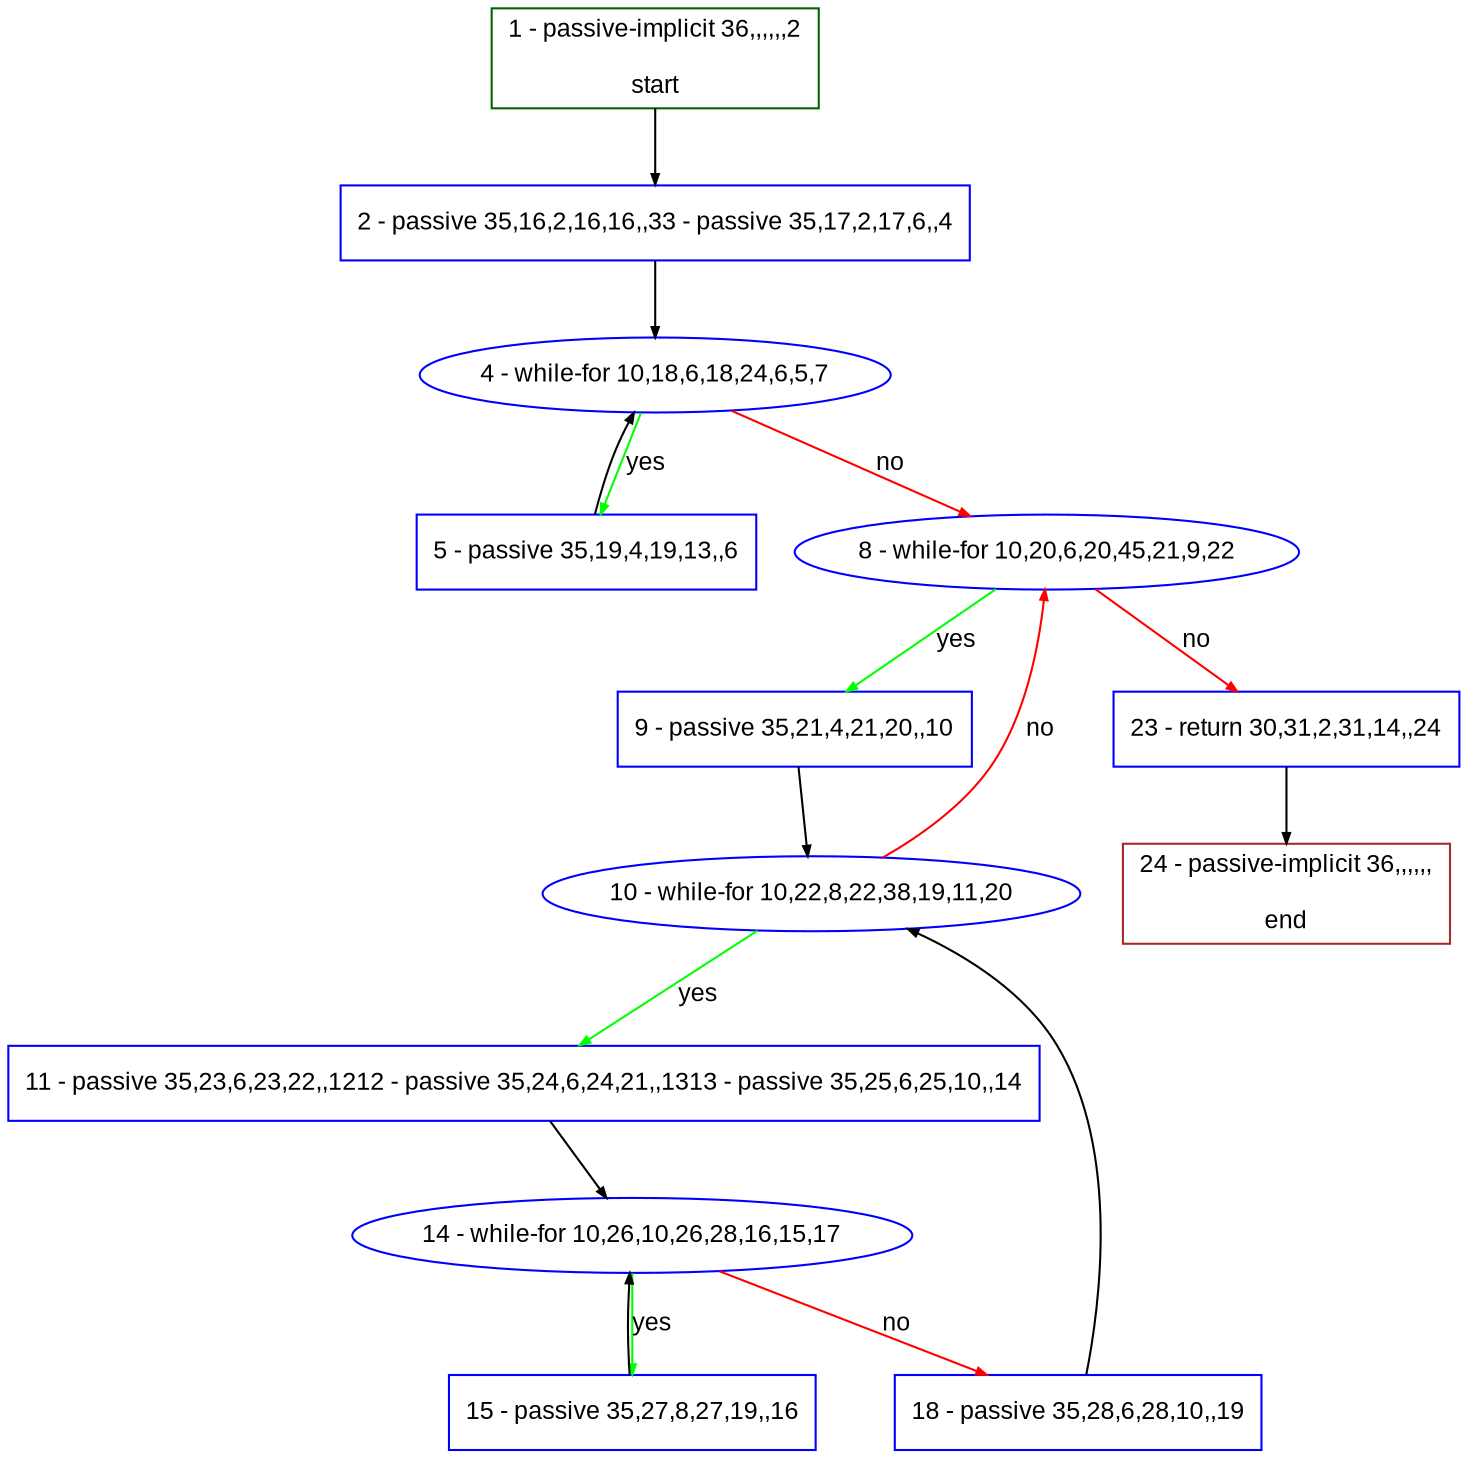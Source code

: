 digraph "" {
  graph [pack="true", label="", fontsize="12", packmode="clust", fontname="Arial", fillcolor="#FFFFCC", bgcolor="white", style="rounded,filled", compound="true"];
  node [node_initialized="no", label="", color="grey", fontsize="12", fillcolor="white", fontname="Arial", style="filled", shape="rectangle", compound="true", fixedsize="false"];
  edge [fontcolor="black", arrowhead="normal", arrowtail="none", arrowsize="0.5", ltail="", label="", color="black", fontsize="12", lhead="", fontname="Arial", dir="forward", compound="true"];
  __N1 [label="2 - passive 35,16,2,16,16,,33 - passive 35,17,2,17,6,,4", color="#0000ff", fillcolor="#ffffff", style="filled", shape="box"];
  __N2 [label="1 - passive-implicit 36,,,,,,2\n\nstart", color="#006400", fillcolor="#ffffff", style="filled", shape="box"];
  __N3 [label="4 - while-for 10,18,6,18,24,6,5,7", color="#0000ff", fillcolor="#ffffff", style="filled", shape="oval"];
  __N4 [label="5 - passive 35,19,4,19,13,,6", color="#0000ff", fillcolor="#ffffff", style="filled", shape="box"];
  __N5 [label="8 - while-for 10,20,6,20,45,21,9,22", color="#0000ff", fillcolor="#ffffff", style="filled", shape="oval"];
  __N6 [label="9 - passive 35,21,4,21,20,,10", color="#0000ff", fillcolor="#ffffff", style="filled", shape="box"];
  __N7 [label="23 - return 30,31,2,31,14,,24", color="#0000ff", fillcolor="#ffffff", style="filled", shape="box"];
  __N8 [label="10 - while-for 10,22,8,22,38,19,11,20", color="#0000ff", fillcolor="#ffffff", style="filled", shape="oval"];
  __N9 [label="11 - passive 35,23,6,23,22,,1212 - passive 35,24,6,24,21,,1313 - passive 35,25,6,25,10,,14", color="#0000ff", fillcolor="#ffffff", style="filled", shape="box"];
  __N10 [label="14 - while-for 10,26,10,26,28,16,15,17", color="#0000ff", fillcolor="#ffffff", style="filled", shape="oval"];
  __N11 [label="15 - passive 35,27,8,27,19,,16", color="#0000ff", fillcolor="#ffffff", style="filled", shape="box"];
  __N12 [label="18 - passive 35,28,6,28,10,,19", color="#0000ff", fillcolor="#ffffff", style="filled", shape="box"];
  __N13 [label="24 - passive-implicit 36,,,,,,\n\nend", color="#a52a2a", fillcolor="#ffffff", style="filled", shape="box"];
  __N2 -> __N1 [arrowhead="normal", arrowtail="none", color="#000000", label="", dir="forward"];
  __N1 -> __N3 [arrowhead="normal", arrowtail="none", color="#000000", label="", dir="forward"];
  __N3 -> __N4 [arrowhead="normal", arrowtail="none", color="#00ff00", label="yes", dir="forward"];
  __N4 -> __N3 [arrowhead="normal", arrowtail="none", color="#000000", label="", dir="forward"];
  __N3 -> __N5 [arrowhead="normal", arrowtail="none", color="#ff0000", label="no", dir="forward"];
  __N5 -> __N6 [arrowhead="normal", arrowtail="none", color="#00ff00", label="yes", dir="forward"];
  __N5 -> __N7 [arrowhead="normal", arrowtail="none", color="#ff0000", label="no", dir="forward"];
  __N6 -> __N8 [arrowhead="normal", arrowtail="none", color="#000000", label="", dir="forward"];
  __N8 -> __N5 [arrowhead="normal", arrowtail="none", color="#ff0000", label="no", dir="forward"];
  __N8 -> __N9 [arrowhead="normal", arrowtail="none", color="#00ff00", label="yes", dir="forward"];
  __N9 -> __N10 [arrowhead="normal", arrowtail="none", color="#000000", label="", dir="forward"];
  __N10 -> __N11 [arrowhead="normal", arrowtail="none", color="#00ff00", label="yes", dir="forward"];
  __N11 -> __N10 [arrowhead="normal", arrowtail="none", color="#000000", label="", dir="forward"];
  __N10 -> __N12 [arrowhead="normal", arrowtail="none", color="#ff0000", label="no", dir="forward"];
  __N12 -> __N8 [arrowhead="normal", arrowtail="none", color="#000000", label="", dir="forward"];
  __N7 -> __N13 [arrowhead="normal", arrowtail="none", color="#000000", label="", dir="forward"];
}
